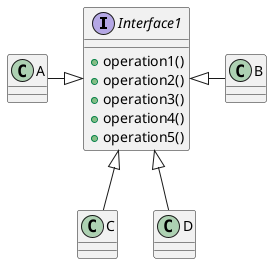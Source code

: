 @startuml

'dddddd

interface Interface1 {
  +operation1()
	+operation2()
	+operation3()
	+operation4()
	+operation5()
}

Interface1 <|-left- A
Interface1 <|-right- B
Interface1 <|-- C
Interface1 <|-- D

@enduml